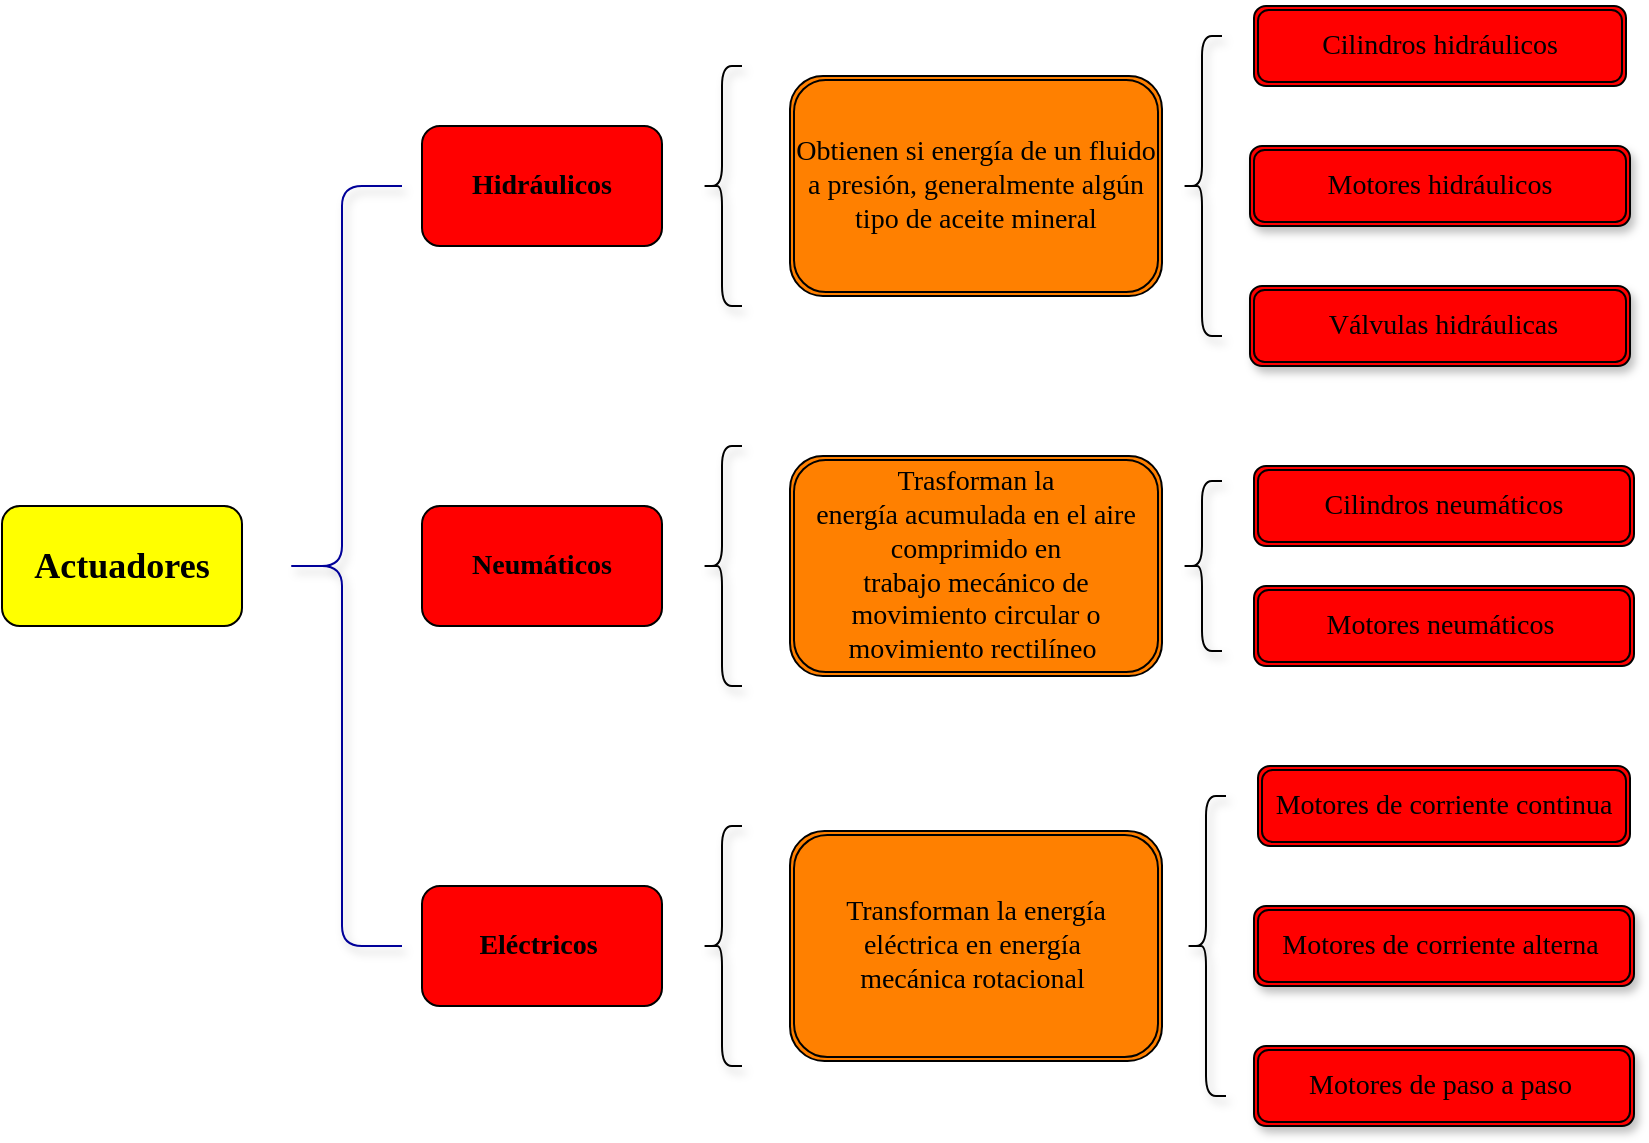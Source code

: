 <mxfile version="14.6.0" type="google"><diagram id="kqvBY-97mq5EIJb5Gb5i" name="Page-1"><mxGraphModel dx="1589" dy="397" grid="1" gridSize="10" guides="1" tooltips="1" connect="1" arrows="1" fold="1" page="1" pageScale="1" pageWidth="827" pageHeight="1169" math="0" shadow="0"><root><mxCell id="0"/><mxCell id="1" parent="0"/><mxCell id="Jtw6egNVh5lxLObkrQPq-1" value="&lt;font face=&quot;Verdana&quot; style=&quot;font-size: 18px&quot;&gt;&lt;b&gt;Actuadores&lt;/b&gt;&lt;/font&gt;" style="rounded=1;whiteSpace=wrap;html=1;fillColor=#FFFF00;strokeColor=#000000;" vertex="1" parent="1"><mxGeometry x="-270" y="330" width="120" height="60" as="geometry"/></mxCell><mxCell id="Jtw6egNVh5lxLObkrQPq-3" value="" style="shape=curlyBracket;whiteSpace=wrap;html=1;rounded=1;strokeColor=#000099;fillColor=#E6E6E6;shadow=1;" vertex="1" parent="1"><mxGeometry x="-130" y="170" width="60" height="380" as="geometry"/></mxCell><mxCell id="Jtw6egNVh5lxLObkrQPq-4" value="&lt;font face=&quot;Verdana&quot; style=&quot;font-size: 14px&quot;&gt;&lt;b&gt;Neumáticos&lt;/b&gt;&lt;/font&gt;" style="rounded=1;whiteSpace=wrap;html=1;fillColor=#FF0000;strokeColor=#000000;" vertex="1" parent="1"><mxGeometry x="-60" y="330" width="120" height="60" as="geometry"/></mxCell><mxCell id="Jtw6egNVh5lxLObkrQPq-5" value="&lt;font face=&quot;Verdana&quot; style=&quot;font-size: 14px&quot;&gt;&lt;b&gt;Eléctricos&lt;/b&gt;&lt;b&gt;&amp;nbsp;&lt;/b&gt;&lt;/font&gt;" style="rounded=1;whiteSpace=wrap;html=1;fillColor=#FF0000;strokeColor=#000000;" vertex="1" parent="1"><mxGeometry x="-60" y="520" width="120" height="60" as="geometry"/></mxCell><mxCell id="Jtw6egNVh5lxLObkrQPq-6" value="&lt;font face=&quot;Verdana&quot;&gt;&lt;span style=&quot;font-size: 14px&quot;&gt;&lt;b&gt;Hidráulicos&lt;/b&gt;&lt;/span&gt;&lt;/font&gt;" style="rounded=1;whiteSpace=wrap;html=1;fillColor=#FF0000;strokeColor=#000000;" vertex="1" parent="1"><mxGeometry x="-60" y="140" width="120" height="60" as="geometry"/></mxCell><mxCell id="Jtw6egNVh5lxLObkrQPq-12" value="&lt;font face=&quot;Verdana&quot; style=&quot;font-size: 14px&quot;&gt;Obtienen si energía de un fluido a presión, generalmente algún tipo de aceite mineral&lt;/font&gt;" style="shape=ext;double=1;rounded=1;whiteSpace=wrap;html=1;strokeColor=#000000;fillColor=#FF8000;" vertex="1" parent="1"><mxGeometry x="124" y="115" width="186" height="110" as="geometry"/></mxCell><mxCell id="Jtw6egNVh5lxLObkrQPq-13" value="&lt;font face=&quot;Verdana&quot;&gt;&lt;br&gt;&lt;span style=&quot;font-size: 14px&quot;&gt;Cilindros hidráulicos&lt;/span&gt;&lt;br&gt;&lt;br&gt;&lt;/font&gt;" style="shape=ext;double=1;rounded=1;whiteSpace=wrap;html=1;strokeColor=#000000;fillColor=#FF0000;" vertex="1" parent="1"><mxGeometry x="356" y="80" width="186" height="40" as="geometry"/></mxCell><mxCell id="Jtw6egNVh5lxLObkrQPq-14" value="&lt;font face=&quot;Verdana&quot;&gt;&lt;span style=&quot;font-size: 14px&quot;&gt;Trasforman la energía&amp;nbsp;acumulada en el aire comprimido en trabajo&amp;nbsp;mecánico&amp;nbsp;de movimiento circular o movimiento rectilíneo&amp;nbsp;&lt;/span&gt;&lt;/font&gt;" style="shape=ext;double=1;rounded=1;whiteSpace=wrap;html=1;strokeColor=#000000;fillColor=#FF8000;" vertex="1" parent="1"><mxGeometry x="124" y="305" width="186" height="110" as="geometry"/></mxCell><mxCell id="Jtw6egNVh5lxLObkrQPq-15" value="&lt;font style=&quot;font-size: 14px&quot; face=&quot;Verdana&quot;&gt;Cilindros neumáticos&lt;/font&gt;" style="shape=ext;double=1;rounded=1;whiteSpace=wrap;html=1;strokeColor=#000000;fillColor=#FF0000;" vertex="1" parent="1"><mxGeometry x="356" y="310" width="190" height="40" as="geometry"/></mxCell><mxCell id="Jtw6egNVh5lxLObkrQPq-16" value="&lt;font face=&quot;Verdana&quot;&gt;&lt;span style=&quot;font-size: 14px&quot;&gt;Transforman&amp;nbsp;la energía eléctrica&amp;nbsp;en energía&amp;nbsp;&lt;br&gt;mecánica&amp;nbsp;rotacional&amp;nbsp;&lt;/span&gt;&lt;/font&gt;" style="shape=ext;double=1;rounded=1;whiteSpace=wrap;html=1;strokeColor=#000000;fillColor=#FF8000;" vertex="1" parent="1"><mxGeometry x="124" y="492.5" width="186" height="115" as="geometry"/></mxCell><mxCell id="Jtw6egNVh5lxLObkrQPq-22" value="" style="shape=curlyBracket;whiteSpace=wrap;html=1;rounded=1;shadow=1;strokeColor=#000000;fillColor=#FF8000;" vertex="1" parent="1"><mxGeometry x="80" y="110" width="20" height="120" as="geometry"/></mxCell><mxCell id="Jtw6egNVh5lxLObkrQPq-23" value="" style="shape=curlyBracket;whiteSpace=wrap;html=1;rounded=1;shadow=1;strokeColor=#000000;fillColor=#FF8000;" vertex="1" parent="1"><mxGeometry x="80" y="300" width="20" height="120" as="geometry"/></mxCell><mxCell id="Jtw6egNVh5lxLObkrQPq-24" value="" style="shape=curlyBracket;whiteSpace=wrap;html=1;rounded=1;shadow=1;strokeColor=#000000;fillColor=#FF8000;" vertex="1" parent="1"><mxGeometry x="80" y="490" width="20" height="120" as="geometry"/></mxCell><mxCell id="Jtw6egNVh5lxLObkrQPq-25" value="&lt;span style=&quot;font-family: &amp;#34;verdana&amp;#34; ; font-size: 14px&quot;&gt;Motores&amp;nbsp;&lt;/span&gt;&lt;font face=&quot;verdana&quot;&gt;&lt;span style=&quot;font-size: 14px&quot;&gt;hidráulicos&lt;/span&gt;&lt;/font&gt;" style="shape=ext;double=1;rounded=1;whiteSpace=wrap;html=1;shadow=1;strokeColor=#000000;fillColor=#FF0000;" vertex="1" parent="1"><mxGeometry x="354" y="150" width="190" height="40" as="geometry"/></mxCell><mxCell id="Jtw6egNVh5lxLObkrQPq-27" value="&lt;span style=&quot;font-family: &amp;#34;verdana&amp;#34; ; font-size: 14px&quot;&gt;&amp;nbsp;Válvulas&amp;nbsp;&lt;/span&gt;&lt;font face=&quot;verdana&quot;&gt;&lt;span style=&quot;font-size: 14px&quot;&gt;hidráulicas&lt;/span&gt;&lt;/font&gt;" style="shape=ext;double=1;rounded=1;whiteSpace=wrap;html=1;shadow=1;strokeColor=#000000;fillColor=#FF0000;" vertex="1" parent="1"><mxGeometry x="354" y="220" width="190" height="40" as="geometry"/></mxCell><mxCell id="Jtw6egNVh5lxLObkrQPq-29" value="" style="shape=curlyBracket;whiteSpace=wrap;html=1;rounded=1;shadow=1;strokeColor=#000000;fillColor=#FF8000;" vertex="1" parent="1"><mxGeometry x="320" y="95" width="20" height="150" as="geometry"/></mxCell><mxCell id="Jtw6egNVh5lxLObkrQPq-31" value="&lt;font face=&quot;Verdana&quot; style=&quot;font-size: 14px&quot;&gt;Motores neumáticos&amp;nbsp;&lt;/font&gt;" style="shape=ext;double=1;rounded=1;whiteSpace=wrap;html=1;strokeColor=#000000;fillColor=#FF0000;" vertex="1" parent="1"><mxGeometry x="356" y="370" width="190" height="40" as="geometry"/></mxCell><mxCell id="Jtw6egNVh5lxLObkrQPq-34" value="" style="shape=curlyBracket;whiteSpace=wrap;html=1;rounded=1;shadow=1;strokeColor=#000000;fillColor=#FF8000;" vertex="1" parent="1"><mxGeometry x="320" y="317.5" width="20" height="85" as="geometry"/></mxCell><mxCell id="Jtw6egNVh5lxLObkrQPq-35" value="&lt;span style=&quot;font-family: &amp;#34;verdana&amp;#34; ; font-size: 14px&quot;&gt;Motores de corriente continua&lt;/span&gt;&lt;font face=&quot;Verdana&quot; style=&quot;font-size: 14px&quot;&gt;&lt;br&gt;&lt;/font&gt;" style="shape=ext;double=1;rounded=1;whiteSpace=wrap;html=1;strokeColor=#000000;fillColor=#FF0000;" vertex="1" parent="1"><mxGeometry x="358" y="460" width="186" height="40" as="geometry"/></mxCell><mxCell id="Jtw6egNVh5lxLObkrQPq-36" value="&lt;span style=&quot;font-family: &amp;#34;verdana&amp;#34; ; font-size: 14px&quot;&gt;M&lt;/span&gt;&lt;span style=&quot;font-family: &amp;#34;verdana&amp;#34; ; font-size: 14px&quot;&gt;otores de corriente alterna&amp;nbsp;&lt;/span&gt;" style="shape=ext;double=1;rounded=1;whiteSpace=wrap;html=1;shadow=1;strokeColor=#000000;fillColor=#FF0000;" vertex="1" parent="1"><mxGeometry x="356" y="530" width="190" height="40" as="geometry"/></mxCell><mxCell id="Jtw6egNVh5lxLObkrQPq-37" value="&lt;span style=&quot;font-family: &amp;#34;verdana&amp;#34; ; font-size: 14px&quot;&gt;Motores de paso a paso&amp;nbsp;&lt;/span&gt;" style="shape=ext;double=1;rounded=1;whiteSpace=wrap;html=1;shadow=1;strokeColor=#000000;fillColor=#FF0000;" vertex="1" parent="1"><mxGeometry x="356" y="600" width="190" height="40" as="geometry"/></mxCell><mxCell id="Jtw6egNVh5lxLObkrQPq-38" value="" style="shape=curlyBracket;whiteSpace=wrap;html=1;rounded=1;shadow=1;strokeColor=#000000;fillColor=#FF8000;" vertex="1" parent="1"><mxGeometry x="322" y="475" width="20" height="150" as="geometry"/></mxCell></root></mxGraphModel></diagram></mxfile>